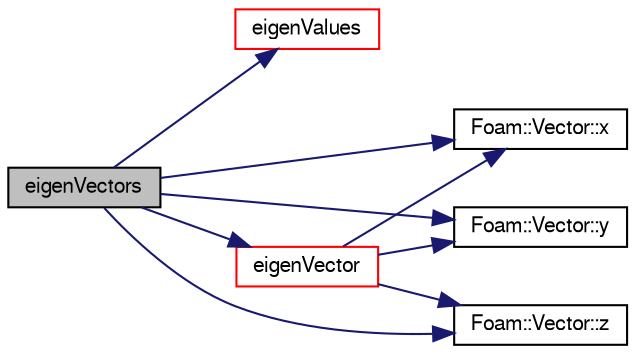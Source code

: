 digraph "eigenVectors"
{
  bgcolor="transparent";
  edge [fontname="FreeSans",fontsize="10",labelfontname="FreeSans",labelfontsize="10"];
  node [fontname="FreeSans",fontsize="10",shape=record];
  rankdir="LR";
  Node127820 [label="eigenVectors",height=0.2,width=0.4,color="black", fillcolor="grey75", style="filled", fontcolor="black"];
  Node127820 -> Node127821 [color="midnightblue",fontsize="10",style="solid",fontname="FreeSans"];
  Node127821 [label="eigenValues",height=0.2,width=0.4,color="red",URL="$a21124.html#aa0c4e4f4bfc484852c8d9a8aa36525ef"];
  Node127820 -> Node127825 [color="midnightblue",fontsize="10",style="solid",fontname="FreeSans"];
  Node127825 [label="eigenVector",height=0.2,width=0.4,color="red",URL="$a21124.html#aed8ccde72af25f41d76277dffa26abad"];
  Node127825 -> Node127827 [color="midnightblue",fontsize="10",style="solid",fontname="FreeSans"];
  Node127827 [label="Foam::Vector::x",height=0.2,width=0.4,color="black",URL="$a28442.html#a63327976e5a8359700064a02ae22548e"];
  Node127825 -> Node127831 [color="midnightblue",fontsize="10",style="solid",fontname="FreeSans"];
  Node127831 [label="Foam::Vector::y",height=0.2,width=0.4,color="black",URL="$a28442.html#a1ee865f676fbac703a49c6654dd3ad74"];
  Node127825 -> Node127835 [color="midnightblue",fontsize="10",style="solid",fontname="FreeSans"];
  Node127835 [label="Foam::Vector::z",height=0.2,width=0.4,color="black",URL="$a28442.html#a1c8320b15610de211ec70ef966581423"];
  Node127820 -> Node127827 [color="midnightblue",fontsize="10",style="solid",fontname="FreeSans"];
  Node127820 -> Node127831 [color="midnightblue",fontsize="10",style="solid",fontname="FreeSans"];
  Node127820 -> Node127835 [color="midnightblue",fontsize="10",style="solid",fontname="FreeSans"];
}
